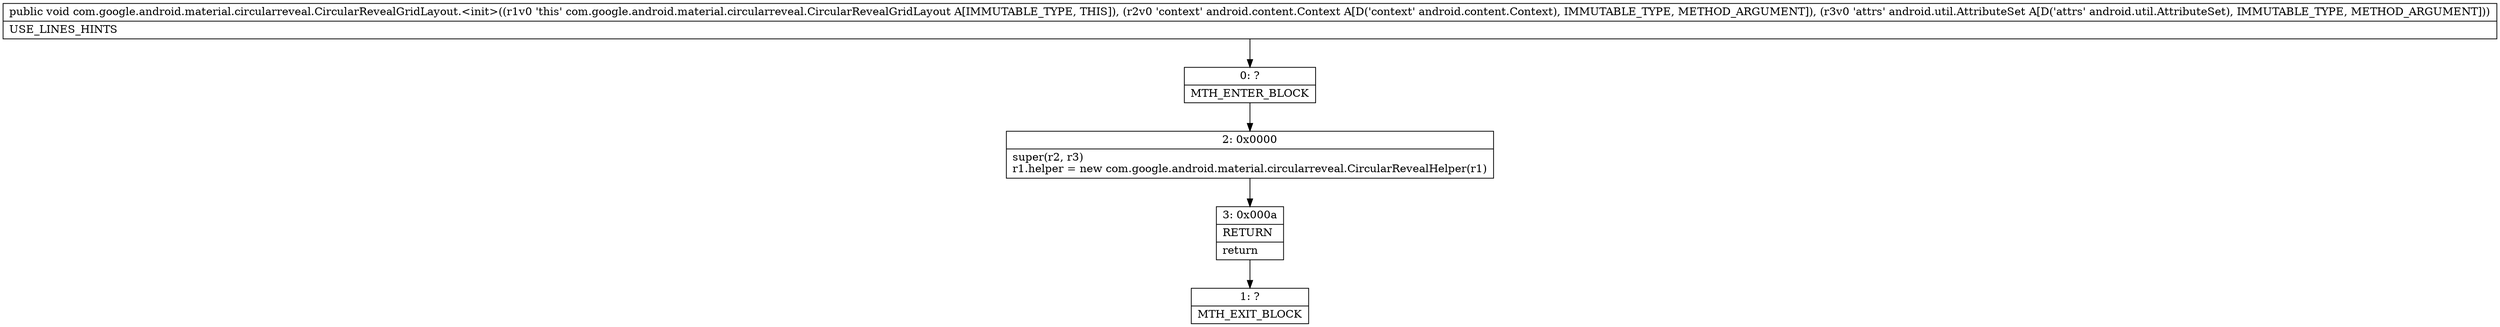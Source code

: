 digraph "CFG forcom.google.android.material.circularreveal.CircularRevealGridLayout.\<init\>(Landroid\/content\/Context;Landroid\/util\/AttributeSet;)V" {
Node_0 [shape=record,label="{0\:\ ?|MTH_ENTER_BLOCK\l}"];
Node_2 [shape=record,label="{2\:\ 0x0000|super(r2, r3)\lr1.helper = new com.google.android.material.circularreveal.CircularRevealHelper(r1)\l}"];
Node_3 [shape=record,label="{3\:\ 0x000a|RETURN\l|return\l}"];
Node_1 [shape=record,label="{1\:\ ?|MTH_EXIT_BLOCK\l}"];
MethodNode[shape=record,label="{public void com.google.android.material.circularreveal.CircularRevealGridLayout.\<init\>((r1v0 'this' com.google.android.material.circularreveal.CircularRevealGridLayout A[IMMUTABLE_TYPE, THIS]), (r2v0 'context' android.content.Context A[D('context' android.content.Context), IMMUTABLE_TYPE, METHOD_ARGUMENT]), (r3v0 'attrs' android.util.AttributeSet A[D('attrs' android.util.AttributeSet), IMMUTABLE_TYPE, METHOD_ARGUMENT]))  | USE_LINES_HINTS\l}"];
MethodNode -> Node_0;Node_0 -> Node_2;
Node_2 -> Node_3;
Node_3 -> Node_1;
}

